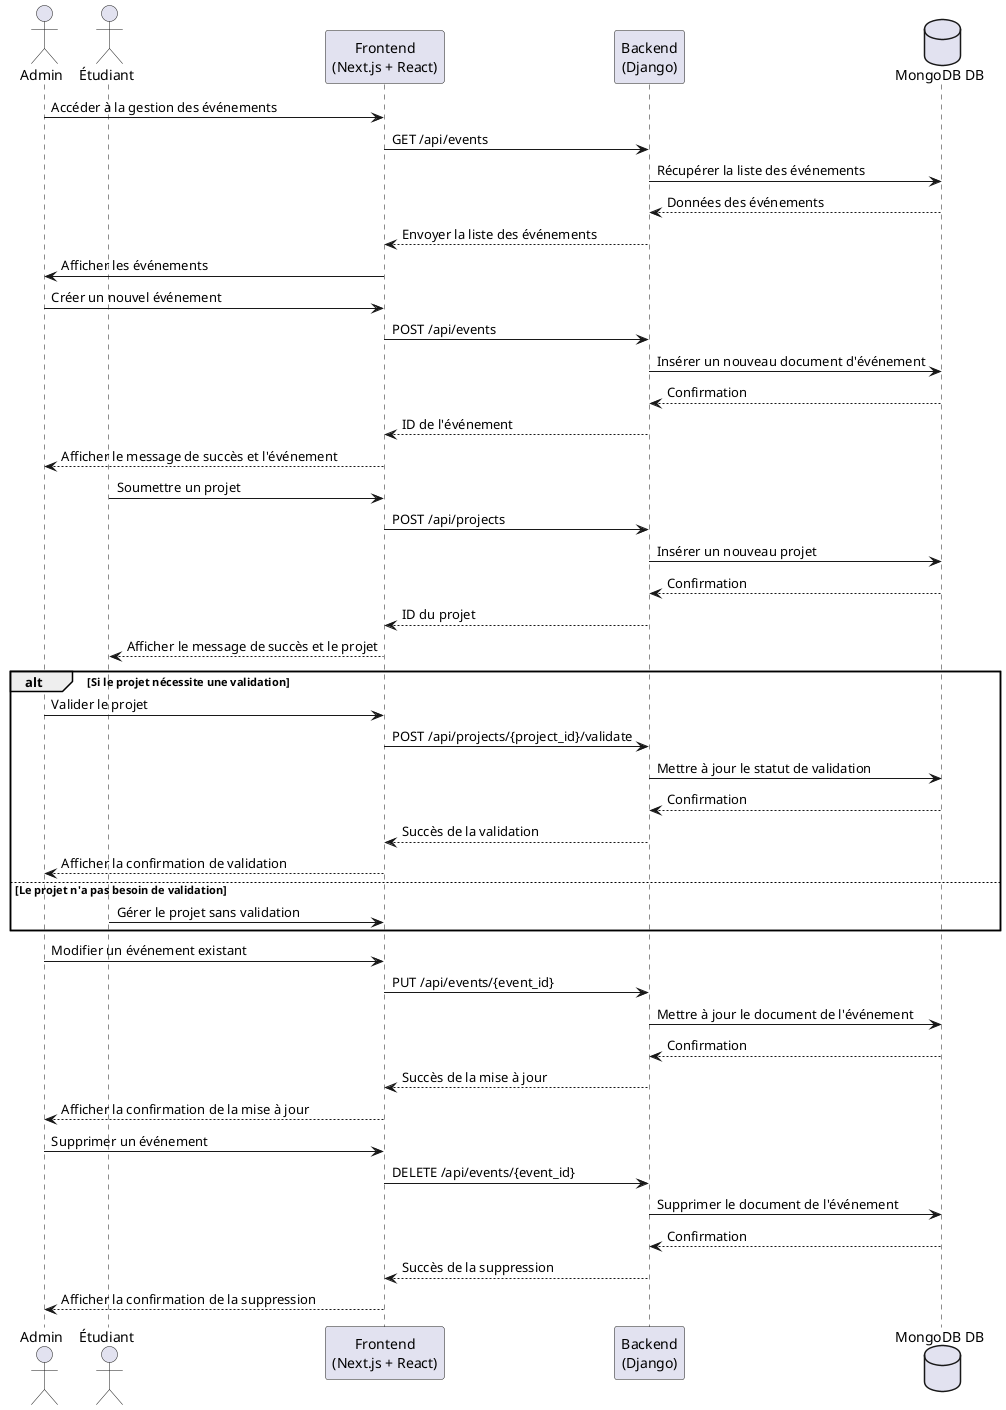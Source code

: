 @startuml
actor Admin
actor TeamMember as "Étudiant"
participant "Frontend\n(Next.js + React)" as Frontend
participant "Backend\n(Django)" as Backend
database "MongoDB DB" as MongoDB

Admin -> Frontend: Accéder à la gestion des événements
Frontend -> Backend: GET /api/events
Backend -> MongoDB: Récupérer la liste des événements
MongoDB --> Backend: Données des événements
Backend --> Frontend: Envoyer la liste des événements
Frontend -> Admin: Afficher les événements

Admin -> Frontend: Créer un nouvel événement
Frontend -> Backend: POST /api/events
Backend -> MongoDB: Insérer un nouveau document d'événement
MongoDB --> Backend: Confirmation
Backend --> Frontend: ID de l'événement
Frontend --> Admin: Afficher le message de succès et l'événement

TeamMember -> Frontend: Soumettre un projet
Frontend -> Backend: POST /api/projects
Backend -> MongoDB: Insérer un nouveau projet
MongoDB --> Backend: Confirmation
Backend --> Frontend: ID du projet
Frontend --> TeamMember: Afficher le message de succès et le projet

alt Si le projet nécessite une validation
    Admin -> Frontend: Valider le projet
    Frontend -> Backend: POST /api/projects/{project_id}/validate
    Backend -> MongoDB: Mettre à jour le statut de validation
    MongoDB --> Backend: Confirmation
    Backend --> Frontend: Succès de la validation
    Frontend --> Admin: Afficher la confirmation de validation
else Le projet n'a pas besoin de validation
    TeamMember -> Frontend: Gérer le projet sans validation
end

Admin -> Frontend: Modifier un événement existant
Frontend -> Backend: PUT /api/events/{event_id}
Backend -> MongoDB: Mettre à jour le document de l'événement
MongoDB --> Backend: Confirmation
Backend --> Frontend: Succès de la mise à jour
Frontend --> Admin: Afficher la confirmation de la mise à jour

Admin -> Frontend: Supprimer un événement
Frontend -> Backend: DELETE /api/events/{event_id}
Backend -> MongoDB: Supprimer le document de l'événement
MongoDB --> Backend: Confirmation
Backend --> Frontend: Succès de la suppression
Frontend --> Admin: Afficher la confirmation de la suppression

@enduml
